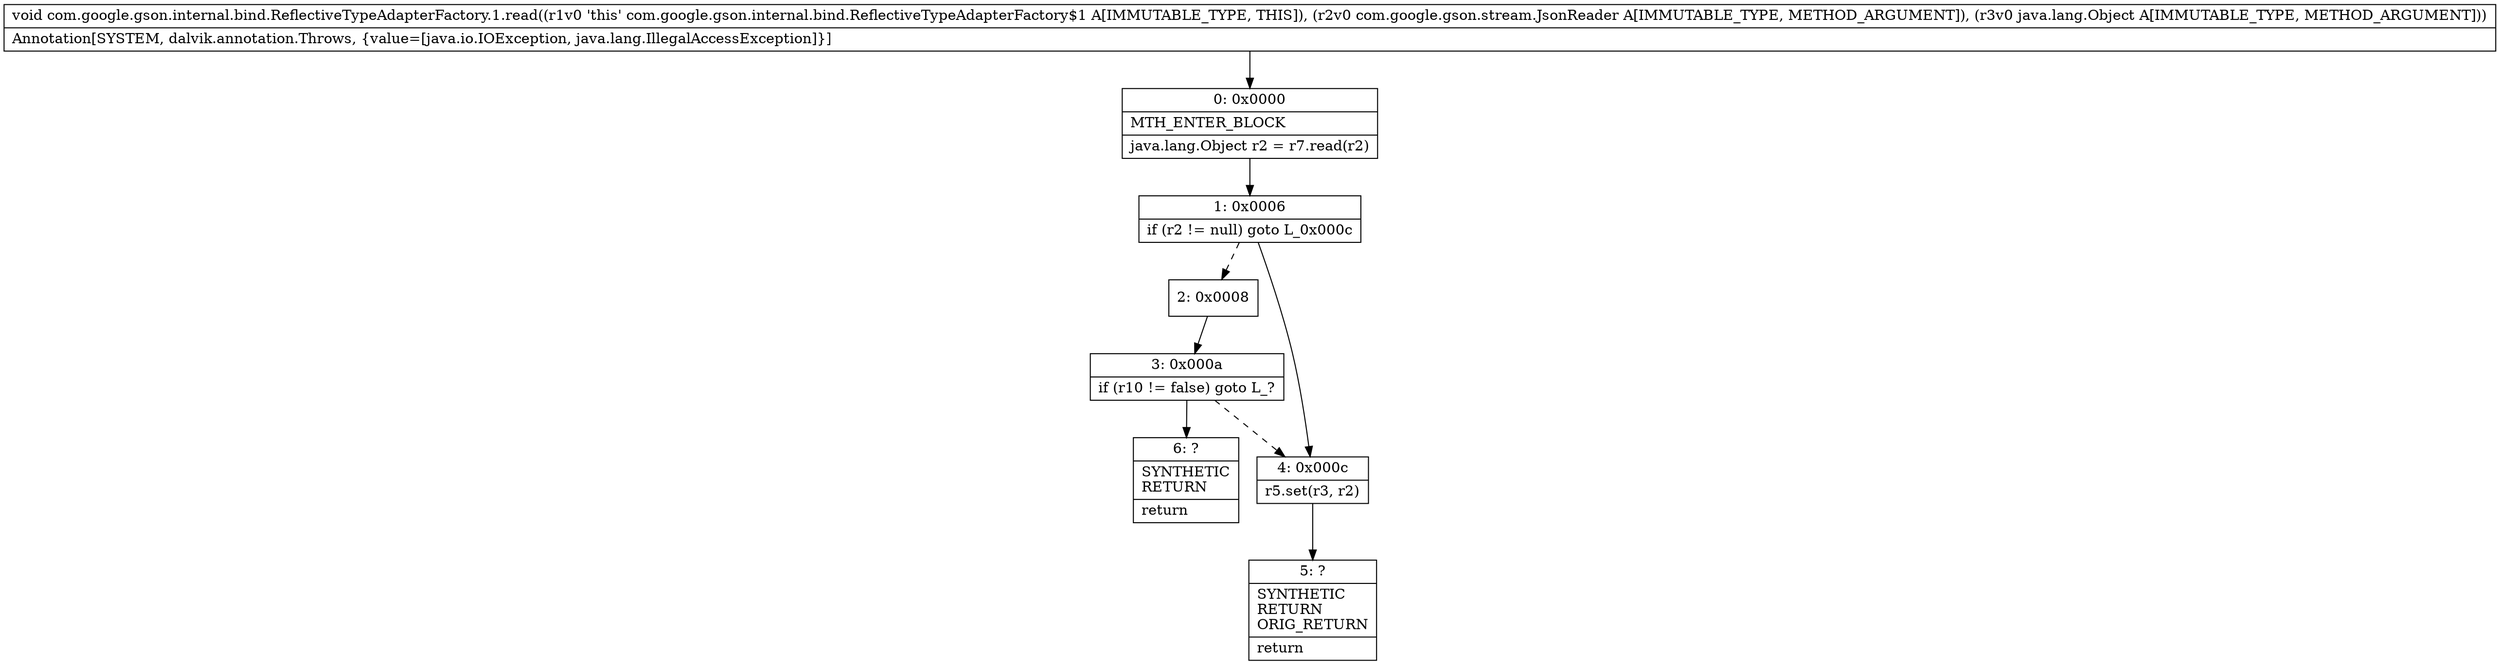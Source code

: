 digraph "CFG forcom.google.gson.internal.bind.ReflectiveTypeAdapterFactory.1.read(Lcom\/google\/gson\/stream\/JsonReader;Ljava\/lang\/Object;)V" {
Node_0 [shape=record,label="{0\:\ 0x0000|MTH_ENTER_BLOCK\l|java.lang.Object r2 = r7.read(r2)\l}"];
Node_1 [shape=record,label="{1\:\ 0x0006|if (r2 != null) goto L_0x000c\l}"];
Node_2 [shape=record,label="{2\:\ 0x0008}"];
Node_3 [shape=record,label="{3\:\ 0x000a|if (r10 != false) goto L_?\l}"];
Node_4 [shape=record,label="{4\:\ 0x000c|r5.set(r3, r2)\l}"];
Node_5 [shape=record,label="{5\:\ ?|SYNTHETIC\lRETURN\lORIG_RETURN\l|return\l}"];
Node_6 [shape=record,label="{6\:\ ?|SYNTHETIC\lRETURN\l|return\l}"];
MethodNode[shape=record,label="{void com.google.gson.internal.bind.ReflectiveTypeAdapterFactory.1.read((r1v0 'this' com.google.gson.internal.bind.ReflectiveTypeAdapterFactory$1 A[IMMUTABLE_TYPE, THIS]), (r2v0 com.google.gson.stream.JsonReader A[IMMUTABLE_TYPE, METHOD_ARGUMENT]), (r3v0 java.lang.Object A[IMMUTABLE_TYPE, METHOD_ARGUMENT]))  | Annotation[SYSTEM, dalvik.annotation.Throws, \{value=[java.io.IOException, java.lang.IllegalAccessException]\}]\l}"];
MethodNode -> Node_0;
Node_0 -> Node_1;
Node_1 -> Node_2[style=dashed];
Node_1 -> Node_4;
Node_2 -> Node_3;
Node_3 -> Node_4[style=dashed];
Node_3 -> Node_6;
Node_4 -> Node_5;
}


